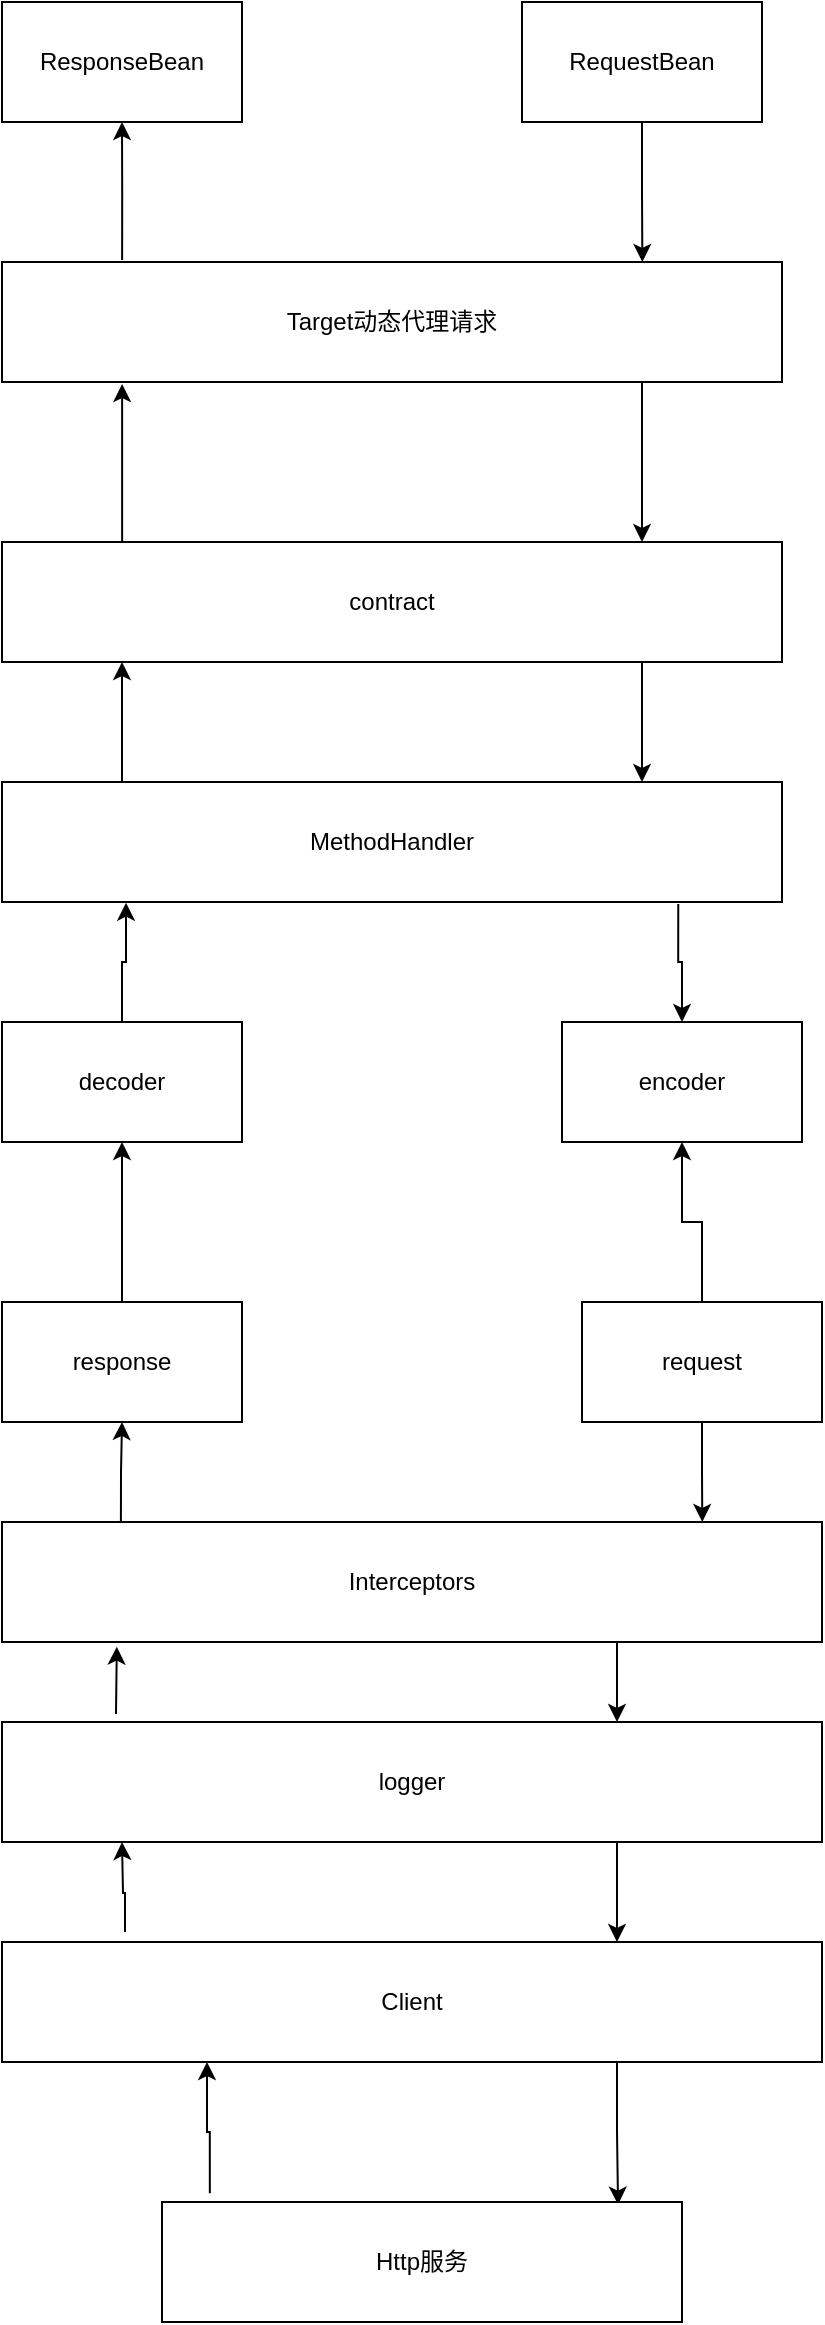 <mxfile version="17.4.4" type="github">
  <diagram id="hINWN65_sMIN1A_LbTCs" name="第 1 页">
    <mxGraphModel dx="782" dy="1605" grid="1" gridSize="10" guides="1" tooltips="1" connect="1" arrows="1" fold="1" page="1" pageScale="1" pageWidth="827" pageHeight="1169" math="0" shadow="0">
      <root>
        <mxCell id="0" />
        <mxCell id="1" parent="0" />
        <mxCell id="X2OQrwyA2pg-tkAUDYB3-3" value="" style="edgeStyle=orthogonalEdgeStyle;rounded=0;orthogonalLoop=1;jettySize=auto;html=1;" edge="1" parent="1" source="X2OQrwyA2pg-tkAUDYB3-1" target="X2OQrwyA2pg-tkAUDYB3-2">
          <mxGeometry relative="1" as="geometry">
            <Array as="points">
              <mxPoint x="460" y="160" />
              <mxPoint x="460" y="160" />
            </Array>
          </mxGeometry>
        </mxCell>
        <mxCell id="X2OQrwyA2pg-tkAUDYB3-21" style="edgeStyle=orthogonalEdgeStyle;rounded=0;orthogonalLoop=1;jettySize=auto;html=1;entryX=0.5;entryY=1;entryDx=0;entryDy=0;exitX=0.154;exitY=-0.017;exitDx=0;exitDy=0;exitPerimeter=0;" edge="1" parent="1" source="X2OQrwyA2pg-tkAUDYB3-1" target="X2OQrwyA2pg-tkAUDYB3-17">
          <mxGeometry relative="1" as="geometry" />
        </mxCell>
        <mxCell id="X2OQrwyA2pg-tkAUDYB3-1" value="Target动态代理请求" style="rounded=0;whiteSpace=wrap;html=1;" vertex="1" parent="1">
          <mxGeometry x="140" y="50" width="390" height="60" as="geometry" />
        </mxCell>
        <mxCell id="X2OQrwyA2pg-tkAUDYB3-22" style="edgeStyle=orthogonalEdgeStyle;rounded=0;orthogonalLoop=1;jettySize=auto;html=1;entryX=0.154;entryY=1.017;entryDx=0;entryDy=0;entryPerimeter=0;exitX=0.154;exitY=0.028;exitDx=0;exitDy=0;exitPerimeter=0;" edge="1" parent="1" source="X2OQrwyA2pg-tkAUDYB3-2" target="X2OQrwyA2pg-tkAUDYB3-1">
          <mxGeometry relative="1" as="geometry" />
        </mxCell>
        <mxCell id="X2OQrwyA2pg-tkAUDYB3-24" style="edgeStyle=orthogonalEdgeStyle;rounded=0;orthogonalLoop=1;jettySize=auto;html=1;exitX=0.25;exitY=1;exitDx=0;exitDy=0;" edge="1" parent="1" source="X2OQrwyA2pg-tkAUDYB3-2" target="X2OQrwyA2pg-tkAUDYB3-4">
          <mxGeometry relative="1" as="geometry">
            <Array as="points">
              <mxPoint x="460" y="250" />
            </Array>
          </mxGeometry>
        </mxCell>
        <mxCell id="X2OQrwyA2pg-tkAUDYB3-2" value="contract" style="whiteSpace=wrap;html=1;rounded=0;" vertex="1" parent="1">
          <mxGeometry x="140" y="190" width="390" height="60" as="geometry" />
        </mxCell>
        <mxCell id="X2OQrwyA2pg-tkAUDYB3-23" style="edgeStyle=orthogonalEdgeStyle;rounded=0;orthogonalLoop=1;jettySize=auto;html=1;exitX=0.75;exitY=0;exitDx=0;exitDy=0;" edge="1" parent="1" source="X2OQrwyA2pg-tkAUDYB3-4" target="X2OQrwyA2pg-tkAUDYB3-2">
          <mxGeometry relative="1" as="geometry">
            <Array as="points">
              <mxPoint x="200" y="310" />
            </Array>
          </mxGeometry>
        </mxCell>
        <mxCell id="X2OQrwyA2pg-tkAUDYB3-26" style="edgeStyle=orthogonalEdgeStyle;rounded=0;orthogonalLoop=1;jettySize=auto;html=1;entryX=0.5;entryY=0;entryDx=0;entryDy=0;exitX=0.867;exitY=1.017;exitDx=0;exitDy=0;exitPerimeter=0;" edge="1" parent="1" source="X2OQrwyA2pg-tkAUDYB3-4" target="X2OQrwyA2pg-tkAUDYB3-8">
          <mxGeometry relative="1" as="geometry" />
        </mxCell>
        <mxCell id="X2OQrwyA2pg-tkAUDYB3-4" value="MethodHandler" style="rounded=0;whiteSpace=wrap;html=1;" vertex="1" parent="1">
          <mxGeometry x="140" y="310" width="390" height="60" as="geometry" />
        </mxCell>
        <mxCell id="X2OQrwyA2pg-tkAUDYB3-25" style="edgeStyle=orthogonalEdgeStyle;rounded=0;orthogonalLoop=1;jettySize=auto;html=1;entryX=0.159;entryY=1.006;entryDx=0;entryDy=0;entryPerimeter=0;" edge="1" parent="1" source="X2OQrwyA2pg-tkAUDYB3-7" target="X2OQrwyA2pg-tkAUDYB3-4">
          <mxGeometry relative="1" as="geometry" />
        </mxCell>
        <mxCell id="X2OQrwyA2pg-tkAUDYB3-7" value="decoder" style="rounded=0;whiteSpace=wrap;html=1;" vertex="1" parent="1">
          <mxGeometry x="140" y="430" width="120" height="60" as="geometry" />
        </mxCell>
        <mxCell id="X2OQrwyA2pg-tkAUDYB3-8" value="encoder" style="rounded=0;whiteSpace=wrap;html=1;" vertex="1" parent="1">
          <mxGeometry x="420" y="430" width="120" height="60" as="geometry" />
        </mxCell>
        <mxCell id="X2OQrwyA2pg-tkAUDYB3-27" style="edgeStyle=orthogonalEdgeStyle;rounded=0;orthogonalLoop=1;jettySize=auto;html=1;" edge="1" parent="1" source="X2OQrwyA2pg-tkAUDYB3-9" target="X2OQrwyA2pg-tkAUDYB3-7">
          <mxGeometry relative="1" as="geometry" />
        </mxCell>
        <mxCell id="X2OQrwyA2pg-tkAUDYB3-9" value="response" style="rounded=0;whiteSpace=wrap;html=1;" vertex="1" parent="1">
          <mxGeometry x="140" y="570" width="120" height="60" as="geometry" />
        </mxCell>
        <mxCell id="X2OQrwyA2pg-tkAUDYB3-28" style="edgeStyle=orthogonalEdgeStyle;rounded=0;orthogonalLoop=1;jettySize=auto;html=1;entryX=0.5;entryY=1;entryDx=0;entryDy=0;" edge="1" parent="1" source="X2OQrwyA2pg-tkAUDYB3-10" target="X2OQrwyA2pg-tkAUDYB3-8">
          <mxGeometry relative="1" as="geometry" />
        </mxCell>
        <mxCell id="X2OQrwyA2pg-tkAUDYB3-30" style="edgeStyle=orthogonalEdgeStyle;rounded=0;orthogonalLoop=1;jettySize=auto;html=1;entryX=0.854;entryY=0;entryDx=0;entryDy=0;entryPerimeter=0;" edge="1" parent="1" source="X2OQrwyA2pg-tkAUDYB3-10" target="X2OQrwyA2pg-tkAUDYB3-11">
          <mxGeometry relative="1" as="geometry" />
        </mxCell>
        <mxCell id="X2OQrwyA2pg-tkAUDYB3-10" value="request" style="rounded=0;whiteSpace=wrap;html=1;" vertex="1" parent="1">
          <mxGeometry x="430" y="570" width="120" height="60" as="geometry" />
        </mxCell>
        <mxCell id="X2OQrwyA2pg-tkAUDYB3-29" style="edgeStyle=orthogonalEdgeStyle;rounded=0;orthogonalLoop=1;jettySize=auto;html=1;exitX=0.145;exitY=0.006;exitDx=0;exitDy=0;exitPerimeter=0;" edge="1" parent="1" source="X2OQrwyA2pg-tkAUDYB3-11" target="X2OQrwyA2pg-tkAUDYB3-9">
          <mxGeometry relative="1" as="geometry" />
        </mxCell>
        <mxCell id="X2OQrwyA2pg-tkAUDYB3-31" style="edgeStyle=orthogonalEdgeStyle;rounded=0;orthogonalLoop=1;jettySize=auto;html=1;entryX=0.75;entryY=0;entryDx=0;entryDy=0;exitX=0.75;exitY=1;exitDx=0;exitDy=0;" edge="1" parent="1" source="X2OQrwyA2pg-tkAUDYB3-11" target="X2OQrwyA2pg-tkAUDYB3-12">
          <mxGeometry relative="1" as="geometry" />
        </mxCell>
        <mxCell id="X2OQrwyA2pg-tkAUDYB3-11" value="Interceptors" style="rounded=0;whiteSpace=wrap;html=1;" vertex="1" parent="1">
          <mxGeometry x="140" y="680" width="410" height="60" as="geometry" />
        </mxCell>
        <mxCell id="X2OQrwyA2pg-tkAUDYB3-32" style="edgeStyle=orthogonalEdgeStyle;rounded=0;orthogonalLoop=1;jettySize=auto;html=1;entryX=0.14;entryY=1.039;entryDx=0;entryDy=0;entryPerimeter=0;" edge="1" parent="1" target="X2OQrwyA2pg-tkAUDYB3-11">
          <mxGeometry relative="1" as="geometry">
            <mxPoint x="197" y="776" as="sourcePoint" />
          </mxGeometry>
        </mxCell>
        <mxCell id="X2OQrwyA2pg-tkAUDYB3-33" style="edgeStyle=orthogonalEdgeStyle;rounded=0;orthogonalLoop=1;jettySize=auto;html=1;entryX=0.75;entryY=0;entryDx=0;entryDy=0;exitX=0.75;exitY=1;exitDx=0;exitDy=0;" edge="1" parent="1" source="X2OQrwyA2pg-tkAUDYB3-12" target="X2OQrwyA2pg-tkAUDYB3-13">
          <mxGeometry relative="1" as="geometry" />
        </mxCell>
        <mxCell id="X2OQrwyA2pg-tkAUDYB3-12" value="logger" style="rounded=0;whiteSpace=wrap;html=1;" vertex="1" parent="1">
          <mxGeometry x="140" y="780" width="410" height="60" as="geometry" />
        </mxCell>
        <mxCell id="X2OQrwyA2pg-tkAUDYB3-15" style="edgeStyle=orthogonalEdgeStyle;rounded=0;orthogonalLoop=1;jettySize=auto;html=1;exitX=0.75;exitY=1;exitDx=0;exitDy=0;entryX=0.877;entryY=0.022;entryDx=0;entryDy=0;entryPerimeter=0;" edge="1" parent="1" source="X2OQrwyA2pg-tkAUDYB3-13" target="X2OQrwyA2pg-tkAUDYB3-14">
          <mxGeometry relative="1" as="geometry" />
        </mxCell>
        <mxCell id="X2OQrwyA2pg-tkAUDYB3-34" style="edgeStyle=orthogonalEdgeStyle;rounded=0;orthogonalLoop=1;jettySize=auto;html=1;exitX=0.15;exitY=-0.083;exitDx=0;exitDy=0;exitPerimeter=0;" edge="1" parent="1" source="X2OQrwyA2pg-tkAUDYB3-13">
          <mxGeometry relative="1" as="geometry">
            <mxPoint x="200" y="840" as="targetPoint" />
          </mxGeometry>
        </mxCell>
        <mxCell id="X2OQrwyA2pg-tkAUDYB3-13" value="Client" style="rounded=0;whiteSpace=wrap;html=1;" vertex="1" parent="1">
          <mxGeometry x="140" y="890" width="410" height="60" as="geometry" />
        </mxCell>
        <mxCell id="X2OQrwyA2pg-tkAUDYB3-35" style="edgeStyle=orthogonalEdgeStyle;rounded=0;orthogonalLoop=1;jettySize=auto;html=1;entryX=0.25;entryY=1;entryDx=0;entryDy=0;exitX=0.092;exitY=-0.072;exitDx=0;exitDy=0;exitPerimeter=0;" edge="1" parent="1" source="X2OQrwyA2pg-tkAUDYB3-14" target="X2OQrwyA2pg-tkAUDYB3-13">
          <mxGeometry relative="1" as="geometry" />
        </mxCell>
        <mxCell id="X2OQrwyA2pg-tkAUDYB3-14" value="Http服务" style="rounded=0;whiteSpace=wrap;html=1;" vertex="1" parent="1">
          <mxGeometry x="220" y="1020" width="260" height="60" as="geometry" />
        </mxCell>
        <mxCell id="X2OQrwyA2pg-tkAUDYB3-18" style="edgeStyle=orthogonalEdgeStyle;rounded=0;orthogonalLoop=1;jettySize=auto;html=1;entryX=0.821;entryY=0;entryDx=0;entryDy=0;entryPerimeter=0;" edge="1" parent="1" source="X2OQrwyA2pg-tkAUDYB3-16" target="X2OQrwyA2pg-tkAUDYB3-1">
          <mxGeometry relative="1" as="geometry" />
        </mxCell>
        <mxCell id="X2OQrwyA2pg-tkAUDYB3-16" value="RequestBean" style="rounded=0;whiteSpace=wrap;html=1;" vertex="1" parent="1">
          <mxGeometry x="400" y="-80" width="120" height="60" as="geometry" />
        </mxCell>
        <mxCell id="X2OQrwyA2pg-tkAUDYB3-17" value="ResponseBean" style="rounded=0;whiteSpace=wrap;html=1;" vertex="1" parent="1">
          <mxGeometry x="140" y="-80" width="120" height="60" as="geometry" />
        </mxCell>
      </root>
    </mxGraphModel>
  </diagram>
</mxfile>
